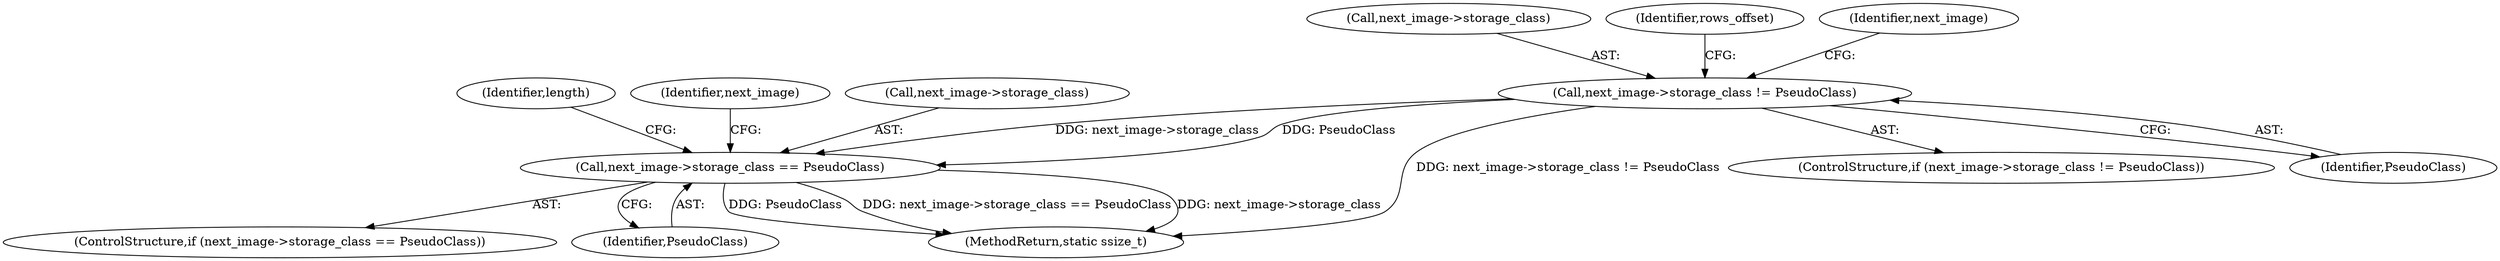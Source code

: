 digraph "0_ImageMagick_37a1710e2dab6ed91128ea648d654a22fbe2a6af@pointer" {
"1000221" [label="(Call,next_image->storage_class == PseudoClass)"];
"1000157" [label="(Call,next_image->storage_class != PseudoClass)"];
"1000220" [label="(ControlStructure,if (next_image->storage_class == PseudoClass))"];
"1000156" [label="(ControlStructure,if (next_image->storage_class != PseudoClass))"];
"1000161" [label="(Identifier,PseudoClass)"];
"1000228" [label="(Identifier,length)"];
"1000263" [label="(Identifier,next_image)"];
"1000158" [label="(Call,next_image->storage_class)"];
"1000191" [label="(Identifier,rows_offset)"];
"1000166" [label="(Identifier,next_image)"];
"1000225" [label="(Identifier,PseudoClass)"];
"1000584" [label="(MethodReturn,static ssize_t)"];
"1000157" [label="(Call,next_image->storage_class != PseudoClass)"];
"1000222" [label="(Call,next_image->storage_class)"];
"1000221" [label="(Call,next_image->storage_class == PseudoClass)"];
"1000221" -> "1000220"  [label="AST: "];
"1000221" -> "1000225"  [label="CFG: "];
"1000222" -> "1000221"  [label="AST: "];
"1000225" -> "1000221"  [label="AST: "];
"1000228" -> "1000221"  [label="CFG: "];
"1000263" -> "1000221"  [label="CFG: "];
"1000221" -> "1000584"  [label="DDG: PseudoClass"];
"1000221" -> "1000584"  [label="DDG: next_image->storage_class == PseudoClass"];
"1000221" -> "1000584"  [label="DDG: next_image->storage_class"];
"1000157" -> "1000221"  [label="DDG: next_image->storage_class"];
"1000157" -> "1000221"  [label="DDG: PseudoClass"];
"1000157" -> "1000156"  [label="AST: "];
"1000157" -> "1000161"  [label="CFG: "];
"1000158" -> "1000157"  [label="AST: "];
"1000161" -> "1000157"  [label="AST: "];
"1000166" -> "1000157"  [label="CFG: "];
"1000191" -> "1000157"  [label="CFG: "];
"1000157" -> "1000584"  [label="DDG: next_image->storage_class != PseudoClass"];
}
